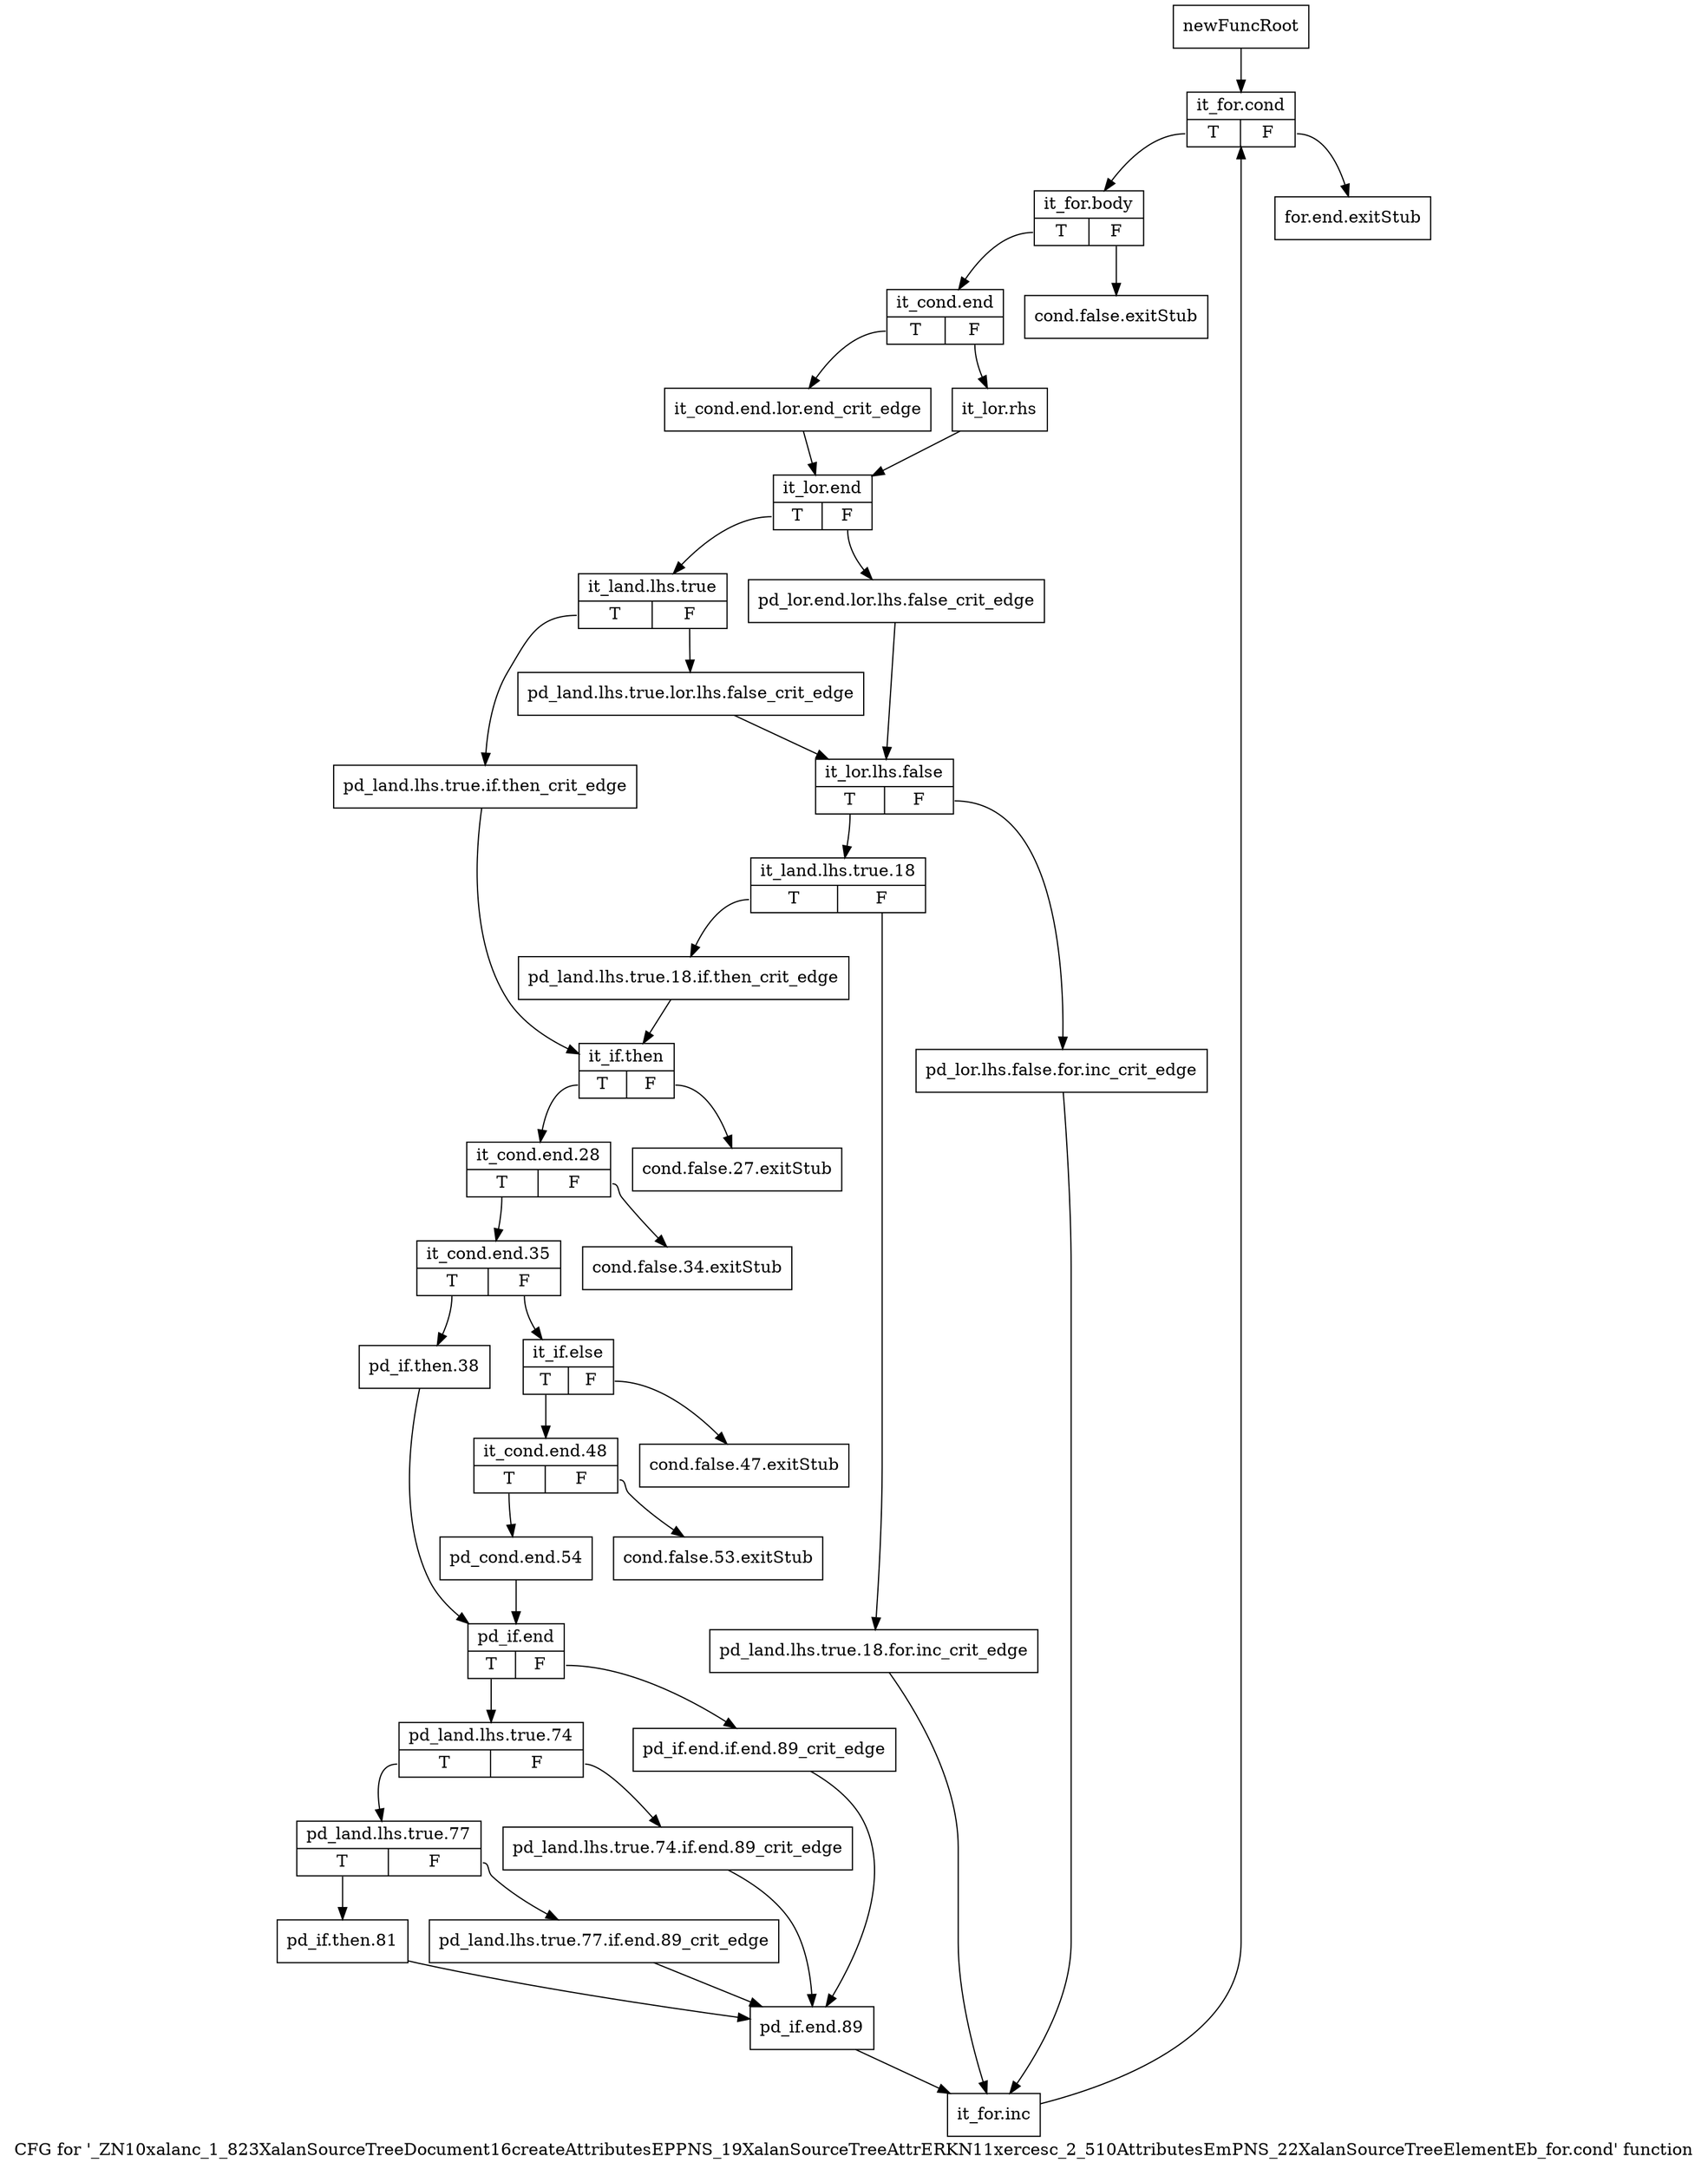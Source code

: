digraph "CFG for '_ZN10xalanc_1_823XalanSourceTreeDocument16createAttributesEPPNS_19XalanSourceTreeAttrERKN11xercesc_2_510AttributesEmPNS_22XalanSourceTreeElementEb_for.cond' function" {
	label="CFG for '_ZN10xalanc_1_823XalanSourceTreeDocument16createAttributesEPPNS_19XalanSourceTreeAttrERKN11xercesc_2_510AttributesEmPNS_22XalanSourceTreeElementEb_for.cond' function";

	Node0x842ed30 [shape=record,label="{newFuncRoot}"];
	Node0x842ed30 -> Node0x842ef60;
	Node0x842ed80 [shape=record,label="{for.end.exitStub}"];
	Node0x842edd0 [shape=record,label="{cond.false.exitStub}"];
	Node0x842ee20 [shape=record,label="{cond.false.27.exitStub}"];
	Node0x842ee70 [shape=record,label="{cond.false.34.exitStub}"];
	Node0x842eec0 [shape=record,label="{cond.false.47.exitStub}"];
	Node0x842ef10 [shape=record,label="{cond.false.53.exitStub}"];
	Node0x842ef60 [shape=record,label="{it_for.cond|{<s0>T|<s1>F}}"];
	Node0x842ef60:s0 -> Node0x842efb0;
	Node0x842ef60:s1 -> Node0x842ed80;
	Node0x842efb0 [shape=record,label="{it_for.body|{<s0>T|<s1>F}}"];
	Node0x842efb0:s0 -> Node0x842f000;
	Node0x842efb0:s1 -> Node0x842edd0;
	Node0x842f000 [shape=record,label="{it_cond.end|{<s0>T|<s1>F}}"];
	Node0x842f000:s0 -> Node0x842f0a0;
	Node0x842f000:s1 -> Node0x842f050;
	Node0x842f050 [shape=record,label="{it_lor.rhs}"];
	Node0x842f050 -> Node0x842f0f0;
	Node0x842f0a0 [shape=record,label="{it_cond.end.lor.end_crit_edge}"];
	Node0x842f0a0 -> Node0x842f0f0;
	Node0x842f0f0 [shape=record,label="{it_lor.end|{<s0>T|<s1>F}}"];
	Node0x842f0f0:s0 -> Node0x842f190;
	Node0x842f0f0:s1 -> Node0x842f140;
	Node0x842f140 [shape=record,label="{pd_lor.end.lor.lhs.false_crit_edge}"];
	Node0x842f140 -> Node0x842f230;
	Node0x842f190 [shape=record,label="{it_land.lhs.true|{<s0>T|<s1>F}}"];
	Node0x842f190:s0 -> Node0x842f3c0;
	Node0x842f190:s1 -> Node0x842f1e0;
	Node0x842f1e0 [shape=record,label="{pd_land.lhs.true.lor.lhs.false_crit_edge}"];
	Node0x842f1e0 -> Node0x842f230;
	Node0x842f230 [shape=record,label="{it_lor.lhs.false|{<s0>T|<s1>F}}"];
	Node0x842f230:s0 -> Node0x842f2d0;
	Node0x842f230:s1 -> Node0x842f280;
	Node0x842f280 [shape=record,label="{pd_lor.lhs.false.for.inc_crit_edge}"];
	Node0x842f280 -> Node0x842f8c0;
	Node0x842f2d0 [shape=record,label="{it_land.lhs.true.18|{<s0>T|<s1>F}}"];
	Node0x842f2d0:s0 -> Node0x842f370;
	Node0x842f2d0:s1 -> Node0x842f320;
	Node0x842f320 [shape=record,label="{pd_land.lhs.true.18.for.inc_crit_edge}"];
	Node0x842f320 -> Node0x842f8c0;
	Node0x842f370 [shape=record,label="{pd_land.lhs.true.18.if.then_crit_edge}"];
	Node0x842f370 -> Node0x842f410;
	Node0x842f3c0 [shape=record,label="{pd_land.lhs.true.if.then_crit_edge}"];
	Node0x842f3c0 -> Node0x842f410;
	Node0x842f410 [shape=record,label="{it_if.then|{<s0>T|<s1>F}}"];
	Node0x842f410:s0 -> Node0x842f460;
	Node0x842f410:s1 -> Node0x842ee20;
	Node0x842f460 [shape=record,label="{it_cond.end.28|{<s0>T|<s1>F}}"];
	Node0x842f460:s0 -> Node0x842f4b0;
	Node0x842f460:s1 -> Node0x842ee70;
	Node0x842f4b0 [shape=record,label="{it_cond.end.35|{<s0>T|<s1>F}}"];
	Node0x842f4b0:s0 -> Node0x842f5f0;
	Node0x842f4b0:s1 -> Node0x842f500;
	Node0x842f500 [shape=record,label="{it_if.else|{<s0>T|<s1>F}}"];
	Node0x842f500:s0 -> Node0x842f550;
	Node0x842f500:s1 -> Node0x842eec0;
	Node0x842f550 [shape=record,label="{it_cond.end.48|{<s0>T|<s1>F}}"];
	Node0x842f550:s0 -> Node0x842f5a0;
	Node0x842f550:s1 -> Node0x842ef10;
	Node0x842f5a0 [shape=record,label="{pd_cond.end.54}"];
	Node0x842f5a0 -> Node0x842f640;
	Node0x842f5f0 [shape=record,label="{pd_if.then.38}"];
	Node0x842f5f0 -> Node0x842f640;
	Node0x842f640 [shape=record,label="{pd_if.end|{<s0>T|<s1>F}}"];
	Node0x842f640:s0 -> Node0x842f6e0;
	Node0x842f640:s1 -> Node0x842f690;
	Node0x842f690 [shape=record,label="{pd_if.end.if.end.89_crit_edge}"];
	Node0x842f690 -> Node0x842f870;
	Node0x842f6e0 [shape=record,label="{pd_land.lhs.true.74|{<s0>T|<s1>F}}"];
	Node0x842f6e0:s0 -> Node0x842f780;
	Node0x842f6e0:s1 -> Node0x842f730;
	Node0x842f730 [shape=record,label="{pd_land.lhs.true.74.if.end.89_crit_edge}"];
	Node0x842f730 -> Node0x842f870;
	Node0x842f780 [shape=record,label="{pd_land.lhs.true.77|{<s0>T|<s1>F}}"];
	Node0x842f780:s0 -> Node0x842f820;
	Node0x842f780:s1 -> Node0x842f7d0;
	Node0x842f7d0 [shape=record,label="{pd_land.lhs.true.77.if.end.89_crit_edge}"];
	Node0x842f7d0 -> Node0x842f870;
	Node0x842f820 [shape=record,label="{pd_if.then.81}"];
	Node0x842f820 -> Node0x842f870;
	Node0x842f870 [shape=record,label="{pd_if.end.89}"];
	Node0x842f870 -> Node0x842f8c0;
	Node0x842f8c0 [shape=record,label="{it_for.inc}"];
	Node0x842f8c0 -> Node0x842ef60;
}
